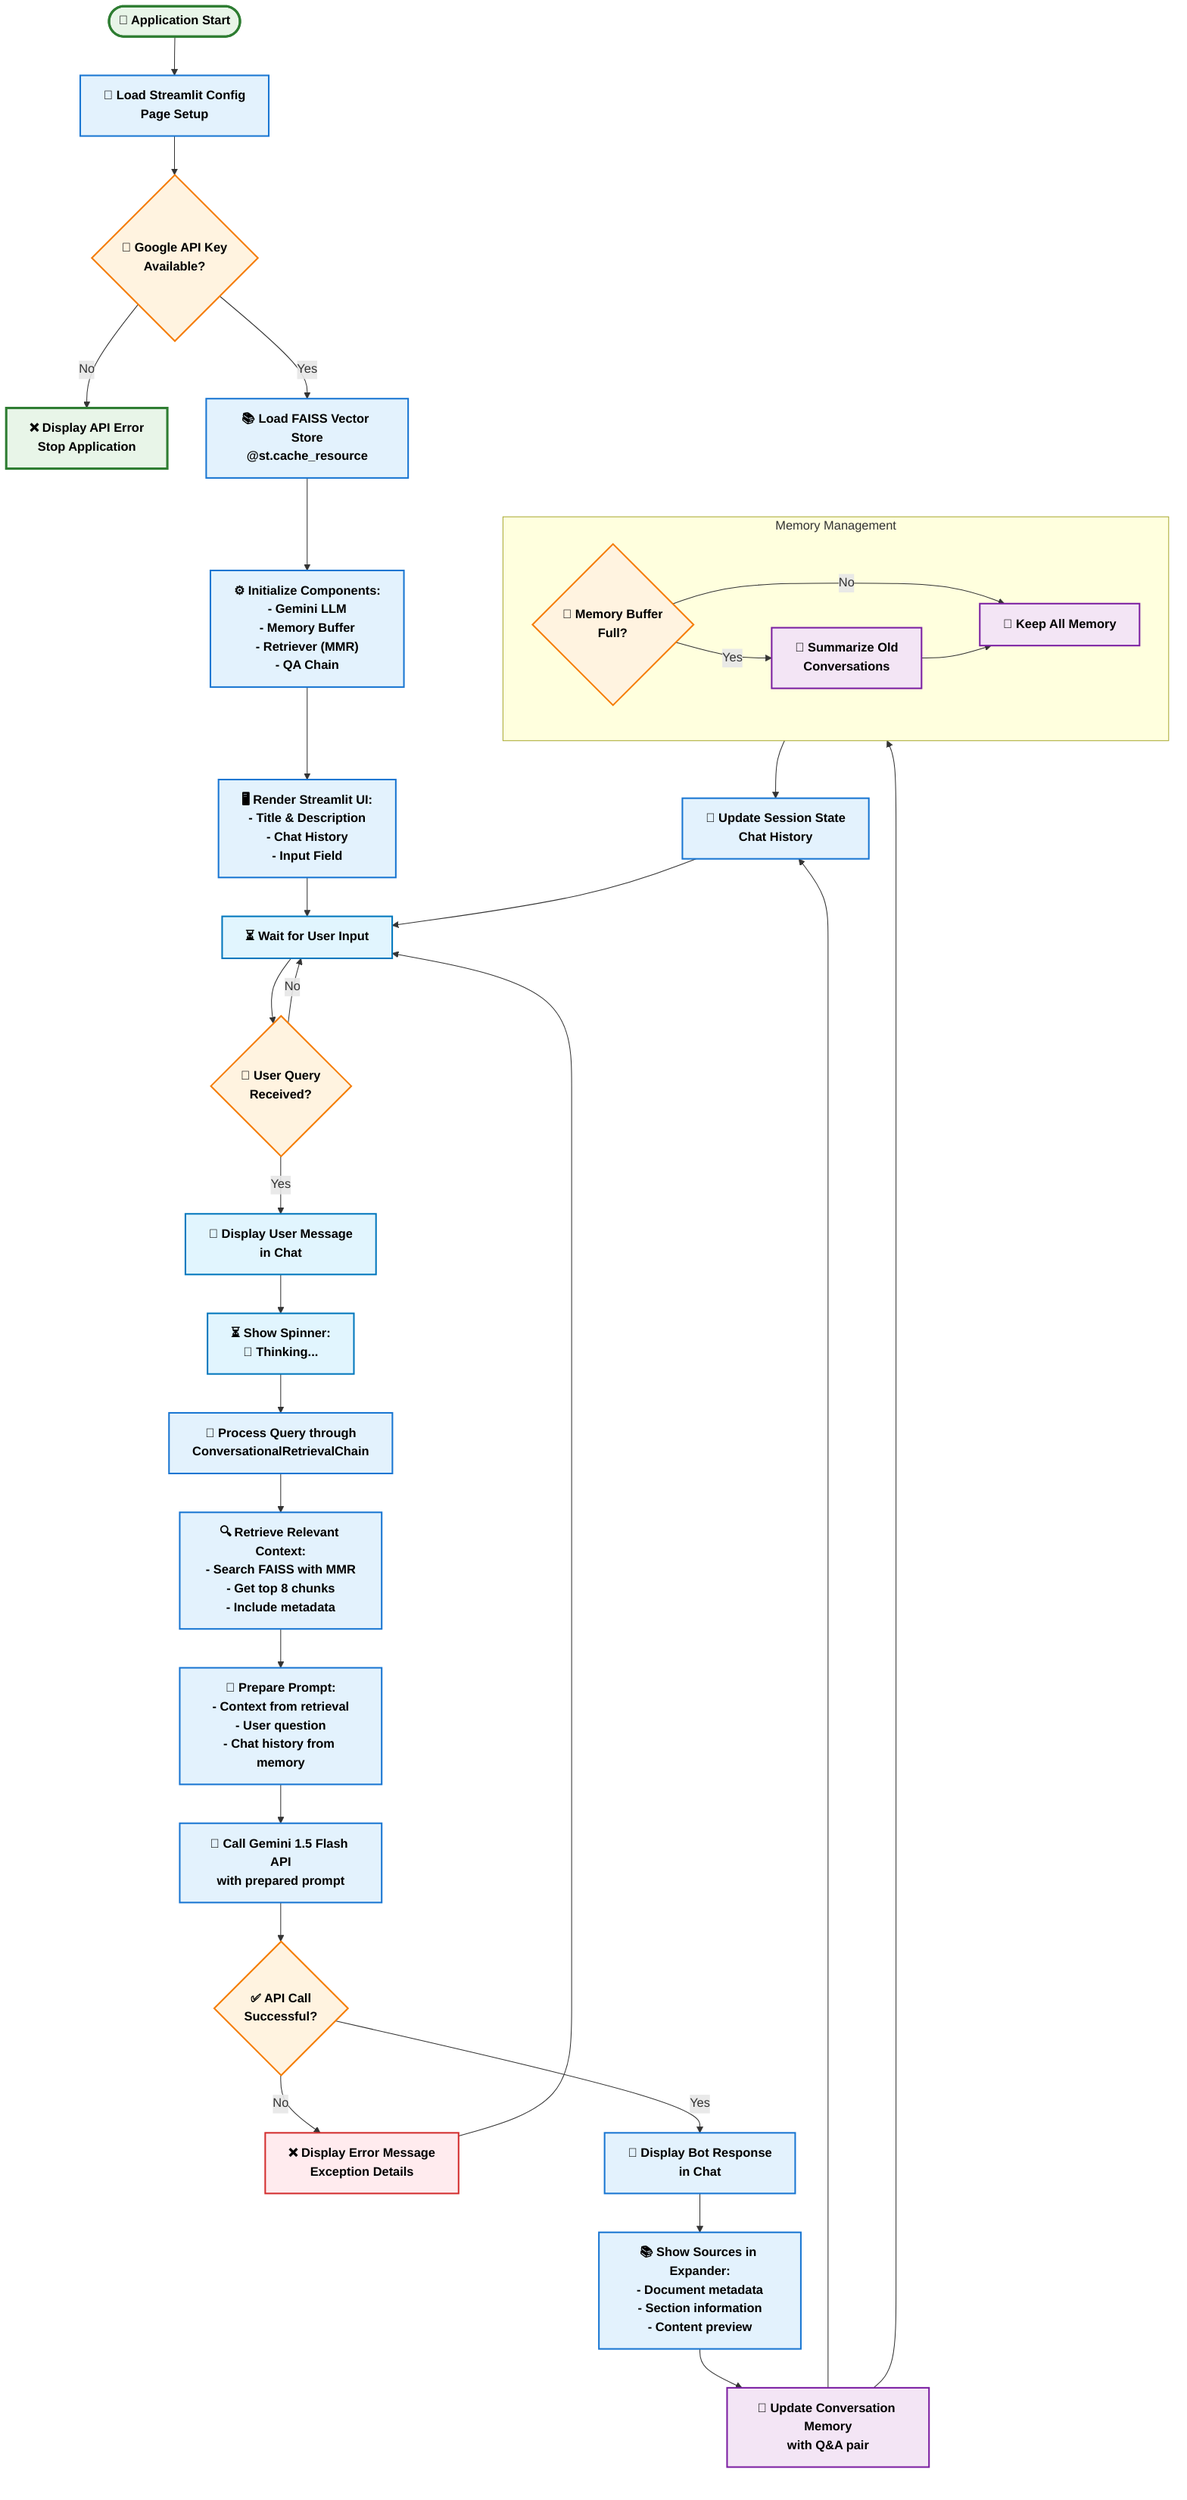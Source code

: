 flowchart TD
    Start(["🚀 Application Start"]) --> LoadConfig["🔧 Load Streamlit Config<br>Page Setup"]
    LoadConfig --> CheckAPI{"🔐 Google API Key<br>Available?"}
    
    CheckAPI -->|No| ErrorAPI["❌ Display API Error<br>Stop Application"]
    CheckAPI -->|Yes| LoadVectorStore["📚 Load FAISS Vector Store<br>@st.cache_resource"]
    
    LoadVectorStore --> InitComponents["⚙️ Initialize Components:<br>- Gemini LLM<br>- Memory Buffer<br>- Retriever (MMR)<br>- QA Chain"]
    
    InitComponents --> DisplayUI["🖥️ Render Streamlit UI:<br>- Title & Description<br>- Chat History<br>- Input Field"]
    
    DisplayUI --> WaitInput["⏳ Wait for User Input"]
    
    WaitInput --> UserQuery{"💬 User Query<br>Received?"}
    UserQuery -->|No| WaitInput
    UserQuery -->|Yes| DisplayUserMsg["👤 Display User Message<br>in Chat"]
    
    DisplayUserMsg --> ShowSpinner["⏳ Show Spinner:<br>🤖 Thinking..."]
    ShowSpinner --> ProcessQuery["🔄 Process Query through<br>ConversationalRetrievalChain"]
    
    ProcessQuery --> RetrieveContext["🔍 Retrieve Relevant Context:<br>- Search FAISS with MMR<br>- Get top 8 chunks<br>- Include metadata"]
    
    RetrieveContext --> PreparePrompt["📝 Prepare Prompt:<br>- Context from retrieval<br>- User question<br>- Chat history from memory"]
    
    PreparePrompt --> CallGemini["🤖 Call Gemini 1.5 Flash API<br>with prepared prompt"]
    
    CallGemini --> Success{"✅ API Call<br>Successful?"}
    
    Success -->|No| DisplayError["❌ Display Error Message<br>Exception Details"]
    Success -->|Yes| DisplayResponse["🤖 Display Bot Response<br>in Chat"]
    
    DisplayResponse --> ShowSources["📚 Show Sources in Expander:<br>- Document metadata<br>- Section information<br>- Content preview"]
    
    ShowSources --> UpdateMemory["🧠 Update Conversation Memory<br>with Q&A pair"]
    UpdateMemory --> UpdateHistory["📝 Update Session State<br>Chat History"]
    
    UpdateHistory --> WaitInput
    DisplayError --> WaitInput
    
    %% Memory Management Subprocess
    subgraph MemoryMgmt ["Memory Management"]
        MemoryCheck{"🧠 Memory Buffer<br>Full?"}
        MemoryCheck -->|Yes| Summarize["📄 Summarize Old<br>Conversations"]
        MemoryCheck -->|No| KeepMemory["💾 Keep All Memory"]
        Summarize --> KeepMemory
    end
    
    UpdateMemory --> MemoryMgmt
    MemoryMgmt --> UpdateHistory
    
    %% Styling
    classDef startEnd fill:#e8f5e8,stroke:#2e7d32,stroke-width:3px,color:#000000,font-weight:bold;
    classDef process fill:#e3f2fd,stroke:#1976d2,stroke-width:2px,color:#000000,font-weight:bold;
    classDef decision fill:#fff3e0,stroke:#f57c00,stroke-width:2px,color:#000000,font-weight:bold;
    classDef error fill:#ffebee,stroke:#d32f2f,stroke-width:2px,color:#000000,font-weight:bold;
    classDef memory fill:#f3e5f5,stroke:#7b1fa2,stroke-width:2px,color:#000000,font-weight:bold;
    classDef user fill:#e1f5fe,stroke:#0277bd,stroke-width:2px,color:#000000,font-weight:bold;
    
    class Start,ErrorAPI startEnd
    class LoadConfig,LoadVectorStore,InitComponents,DisplayUI,ProcessQuery,RetrieveContext,PreparePrompt,CallGemini,DisplayResponse,ShowSources,UpdateHistory process
    class CheckAPI,UserQuery,Success,MemoryCheck decision
    class DisplayError error
    class UpdateMemory,Summarize,KeepMemory memory
    class DisplayUserMsg,ShowSpinner,WaitInput user